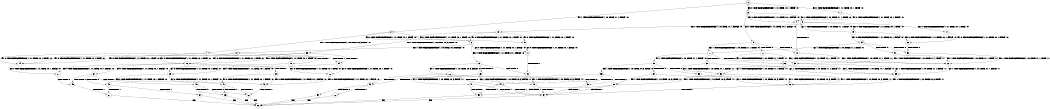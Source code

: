 digraph BCG {
size = "7, 10.5";
center = TRUE;
node [shape = circle];
0 [peripheries = 2];
0 -> 1 [label = "EX !0 !ATOMIC_EXCH_BRANCH (1, +1, TRUE, +0, 1, TRUE) !:0:"];
0 -> 2 [label = "EX !1 !ATOMIC_EXCH_BRANCH (1, +0, TRUE, +1, 1, FALSE) !:0:"];
0 -> 3 [label = "EX !0 !ATOMIC_EXCH_BRANCH (1, +1, TRUE, +0, 1, TRUE) !:0:"];
1 -> 4 [label = "EX !0 !ATOMIC_EXCH_BRANCH (1, +1, TRUE, +0, 1, FALSE) !:0:"];
2 -> 5 [label = "EX !0 !ATOMIC_EXCH_BRANCH (1, +1, TRUE, +0, 1, TRUE) !:0:"];
2 -> 6 [label = "EX !0 !ATOMIC_EXCH_BRANCH (1, +1, TRUE, +0, 1, TRUE) !:0:"];
2 -> 7 [label = "EX !1 !ATOMIC_EXCH_BRANCH (1, +0, TRUE, +0, 3, TRUE) !:0:"];
3 -> 4 [label = "EX !0 !ATOMIC_EXCH_BRANCH (1, +1, TRUE, +0, 1, FALSE) !:0:"];
3 -> 8 [label = "EX !1 !ATOMIC_EXCH_BRANCH (1, +0, TRUE, +1, 1, TRUE) !:0:"];
3 -> 9 [label = "EX !0 !ATOMIC_EXCH_BRANCH (1, +1, TRUE, +0, 1, FALSE) !:0:"];
4 -> 10 [label = "TERMINATE !0"];
5 -> 11 [label = "EX !0 !ATOMIC_EXCH_BRANCH (1, +1, TRUE, +0, 1, FALSE) !:0:"];
6 -> 11 [label = "EX !0 !ATOMIC_EXCH_BRANCH (1, +1, TRUE, +0, 1, FALSE) !:0:"];
6 -> 12 [label = "EX !1 !ATOMIC_EXCH_BRANCH (1, +0, TRUE, +0, 3, FALSE) !:0:"];
6 -> 13 [label = "EX !0 !ATOMIC_EXCH_BRANCH (1, +1, TRUE, +0, 1, FALSE) !:0:"];
7 -> 14 [label = "EX !0 !ATOMIC_EXCH_BRANCH (1, +1, TRUE, +0, 1, TRUE) !:0:"];
7 -> 15 [label = "TERMINATE !1"];
7 -> 16 [label = "EX !0 !ATOMIC_EXCH_BRANCH (1, +1, TRUE, +0, 1, TRUE) !:0:"];
8 -> 17 [label = "EX !0 !ATOMIC_EXCH_BRANCH (1, +1, TRUE, +0, 1, TRUE) !:0:"];
8 -> 18 [label = "EX !1 !ATOMIC_EXCH_BRANCH (1, +0, TRUE, +1, 1, FALSE) !:0:"];
8 -> 19 [label = "EX !0 !ATOMIC_EXCH_BRANCH (1, +1, TRUE, +0, 1, TRUE) !:0:"];
9 -> 10 [label = "TERMINATE !0"];
9 -> 20 [label = "TERMINATE !0"];
9 -> 21 [label = "EX !1 !ATOMIC_EXCH_BRANCH (1, +0, TRUE, +1, 1, TRUE) !:0:"];
10 -> 22 [label = "EX !1 !ATOMIC_EXCH_BRANCH (1, +0, TRUE, +1, 1, TRUE) !:1:"];
11 -> 23 [label = "TERMINATE !0"];
12 -> 14 [label = "EX !0 !ATOMIC_EXCH_BRANCH (1, +1, TRUE, +0, 1, TRUE) !:0:"];
12 -> 24 [label = "TERMINATE !1"];
12 -> 16 [label = "EX !0 !ATOMIC_EXCH_BRANCH (1, +1, TRUE, +0, 1, TRUE) !:0:"];
13 -> 23 [label = "TERMINATE !0"];
13 -> 25 [label = "TERMINATE !0"];
13 -> 26 [label = "EX !1 !ATOMIC_EXCH_BRANCH (1, +0, TRUE, +0, 3, FALSE) !:0:"];
14 -> 27 [label = "EX !0 !ATOMIC_EXCH_BRANCH (1, +1, TRUE, +0, 1, FALSE) !:0:"];
15 -> 28 [label = "EX !0 !ATOMIC_EXCH_BRANCH (1, +1, TRUE, +0, 1, TRUE) !:0:"];
15 -> 29 [label = "EX !0 !ATOMIC_EXCH_BRANCH (1, +1, TRUE, +0, 1, TRUE) !:0:"];
16 -> 27 [label = "EX !0 !ATOMIC_EXCH_BRANCH (1, +1, TRUE, +0, 1, FALSE) !:0:"];
16 -> 30 [label = "TERMINATE !1"];
16 -> 31 [label = "EX !0 !ATOMIC_EXCH_BRANCH (1, +1, TRUE, +0, 1, FALSE) !:0:"];
17 -> 32 [label = "EX !0 !ATOMIC_EXCH_BRANCH (1, +1, TRUE, +0, 1, FALSE) !:0:"];
18 -> 5 [label = "EX !0 !ATOMIC_EXCH_BRANCH (1, +1, TRUE, +0, 1, TRUE) !:0:"];
18 -> 33 [label = "EX !1 !ATOMIC_EXCH_BRANCH (1, +0, TRUE, +0, 3, TRUE) !:0:"];
18 -> 6 [label = "EX !0 !ATOMIC_EXCH_BRANCH (1, +1, TRUE, +0, 1, TRUE) !:0:"];
19 -> 32 [label = "EX !0 !ATOMIC_EXCH_BRANCH (1, +1, TRUE, +0, 1, FALSE) !:0:"];
19 -> 8 [label = "EX !1 !ATOMIC_EXCH_BRANCH (1, +0, TRUE, +1, 1, TRUE) !:0:"];
19 -> 34 [label = "EX !0 !ATOMIC_EXCH_BRANCH (1, +1, TRUE, +0, 1, FALSE) !:0:"];
20 -> 22 [label = "EX !1 !ATOMIC_EXCH_BRANCH (1, +0, TRUE, +1, 1, TRUE) !:1:"];
20 -> 35 [label = "EX !1 !ATOMIC_EXCH_BRANCH (1, +0, TRUE, +1, 1, TRUE) !:1:"];
21 -> 36 [label = "TERMINATE !0"];
21 -> 37 [label = "TERMINATE !0"];
21 -> 38 [label = "EX !1 !ATOMIC_EXCH_BRANCH (1, +0, TRUE, +1, 1, FALSE) !:0:"];
22 -> 39 [label = "EX !1 !ATOMIC_EXCH_BRANCH (1, +0, TRUE, +1, 1, FALSE) !:1:"];
23 -> 40 [label = "EX !1 !ATOMIC_EXCH_BRANCH (1, +0, TRUE, +0, 3, FALSE) !:1:"];
24 -> 28 [label = "EX !0 !ATOMIC_EXCH_BRANCH (1, +1, TRUE, +0, 1, TRUE) !:0:"];
24 -> 29 [label = "EX !0 !ATOMIC_EXCH_BRANCH (1, +1, TRUE, +0, 1, TRUE) !:0:"];
25 -> 40 [label = "EX !1 !ATOMIC_EXCH_BRANCH (1, +0, TRUE, +0, 3, FALSE) !:1:"];
25 -> 41 [label = "EX !1 !ATOMIC_EXCH_BRANCH (1, +0, TRUE, +0, 3, FALSE) !:1:"];
26 -> 42 [label = "TERMINATE !0"];
26 -> 43 [label = "TERMINATE !1"];
26 -> 44 [label = "TERMINATE !0"];
27 -> 45 [label = "TERMINATE !0"];
28 -> 46 [label = "EX !0 !ATOMIC_EXCH_BRANCH (1, +1, TRUE, +0, 1, FALSE) !:0:"];
29 -> 46 [label = "EX !0 !ATOMIC_EXCH_BRANCH (1, +1, TRUE, +0, 1, FALSE) !:0:"];
29 -> 47 [label = "EX !0 !ATOMIC_EXCH_BRANCH (1, +1, TRUE, +0, 1, FALSE) !:0:"];
30 -> 46 [label = "EX !0 !ATOMIC_EXCH_BRANCH (1, +1, TRUE, +0, 1, FALSE) !:0:"];
30 -> 47 [label = "EX !0 !ATOMIC_EXCH_BRANCH (1, +1, TRUE, +0, 1, FALSE) !:0:"];
31 -> 45 [label = "TERMINATE !0"];
31 -> 48 [label = "TERMINATE !1"];
31 -> 49 [label = "TERMINATE !0"];
32 -> 50 [label = "TERMINATE !0"];
33 -> 14 [label = "EX !0 !ATOMIC_EXCH_BRANCH (1, +1, TRUE, +0, 1, TRUE) !:0:"];
33 -> 24 [label = "TERMINATE !1"];
33 -> 16 [label = "EX !0 !ATOMIC_EXCH_BRANCH (1, +1, TRUE, +0, 1, TRUE) !:0:"];
34 -> 50 [label = "TERMINATE !0"];
34 -> 51 [label = "TERMINATE !0"];
34 -> 21 [label = "EX !1 !ATOMIC_EXCH_BRANCH (1, +0, TRUE, +1, 1, TRUE) !:0:"];
35 -> 39 [label = "EX !1 !ATOMIC_EXCH_BRANCH (1, +0, TRUE, +1, 1, FALSE) !:1:"];
35 -> 52 [label = "EX !1 !ATOMIC_EXCH_BRANCH (1, +0, TRUE, +1, 1, FALSE) !:1:"];
36 -> 39 [label = "EX !1 !ATOMIC_EXCH_BRANCH (1, +0, TRUE, +1, 1, FALSE) !:1:"];
37 -> 39 [label = "EX !1 !ATOMIC_EXCH_BRANCH (1, +0, TRUE, +1, 1, FALSE) !:1:"];
37 -> 52 [label = "EX !1 !ATOMIC_EXCH_BRANCH (1, +0, TRUE, +1, 1, FALSE) !:1:"];
38 -> 53 [label = "TERMINATE !0"];
38 -> 54 [label = "TERMINATE !0"];
38 -> 55 [label = "EX !1 !ATOMIC_EXCH_BRANCH (1, +0, TRUE, +0, 3, TRUE) !:0:"];
39 -> 56 [label = "EX !1 !ATOMIC_EXCH_BRANCH (1, +0, TRUE, +0, 3, TRUE) !:1:"];
40 -> 57 [label = "TERMINATE !1"];
41 -> 57 [label = "TERMINATE !1"];
41 -> 58 [label = "TERMINATE !1"];
42 -> 57 [label = "TERMINATE !1"];
43 -> 59 [label = "TERMINATE !0"];
43 -> 60 [label = "TERMINATE !0"];
44 -> 57 [label = "TERMINATE !1"];
44 -> 58 [label = "TERMINATE !1"];
45 -> 61 [label = "TERMINATE !1"];
46 -> 62 [label = "TERMINATE !0"];
47 -> 62 [label = "TERMINATE !0"];
47 -> 63 [label = "TERMINATE !0"];
48 -> 62 [label = "TERMINATE !0"];
48 -> 63 [label = "TERMINATE !0"];
49 -> 61 [label = "TERMINATE !1"];
49 -> 64 [label = "TERMINATE !1"];
50 -> 22 [label = "EX !1 !ATOMIC_EXCH_BRANCH (1, +0, TRUE, +1, 1, TRUE) !:1:"];
51 -> 22 [label = "EX !1 !ATOMIC_EXCH_BRANCH (1, +0, TRUE, +1, 1, TRUE) !:1:"];
51 -> 35 [label = "EX !1 !ATOMIC_EXCH_BRANCH (1, +0, TRUE, +1, 1, TRUE) !:1:"];
52 -> 56 [label = "EX !1 !ATOMIC_EXCH_BRANCH (1, +0, TRUE, +0, 3, TRUE) !:1:"];
52 -> 65 [label = "EX !1 !ATOMIC_EXCH_BRANCH (1, +0, TRUE, +0, 3, TRUE) !:1:"];
53 -> 56 [label = "EX !1 !ATOMIC_EXCH_BRANCH (1, +0, TRUE, +0, 3, TRUE) !:1:"];
54 -> 56 [label = "EX !1 !ATOMIC_EXCH_BRANCH (1, +0, TRUE, +0, 3, TRUE) !:1:"];
54 -> 65 [label = "EX !1 !ATOMIC_EXCH_BRANCH (1, +0, TRUE, +0, 3, TRUE) !:1:"];
55 -> 42 [label = "TERMINATE !0"];
55 -> 43 [label = "TERMINATE !1"];
55 -> 44 [label = "TERMINATE !0"];
56 -> 57 [label = "TERMINATE !1"];
57 -> 66 [label = "exit"];
58 -> 66 [label = "exit"];
59 -> 66 [label = "exit"];
60 -> 66 [label = "exit"];
61 -> 66 [label = "exit"];
62 -> 66 [label = "exit"];
63 -> 66 [label = "exit"];
64 -> 66 [label = "exit"];
65 -> 57 [label = "TERMINATE !1"];
65 -> 58 [label = "TERMINATE !1"];
}
